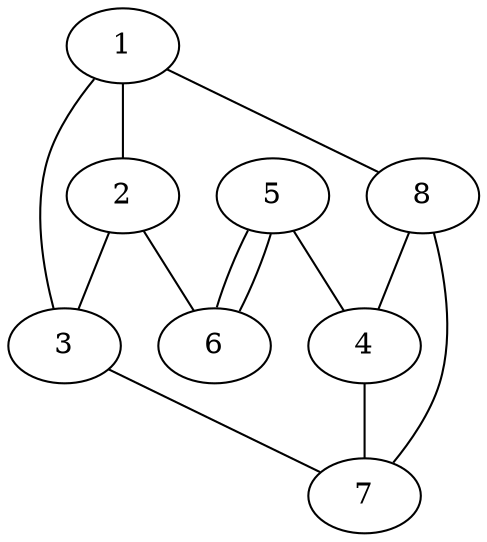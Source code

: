 graph "" {
	1 -- 2 [key=0];
1 -- 3 [key=0];
1 -- 8 [key=0];
2 -- 3 [key=0];
2 -- 6 [key=0];
3 -- 7 [key=0];
5 -- 6 [key=0];
5 -- 6 [key=1];
5 -- 4 [key=0];
8 -- 4 [key=0];
8 -- 7 [key=0];
4 -- 7 [key=0];
}

